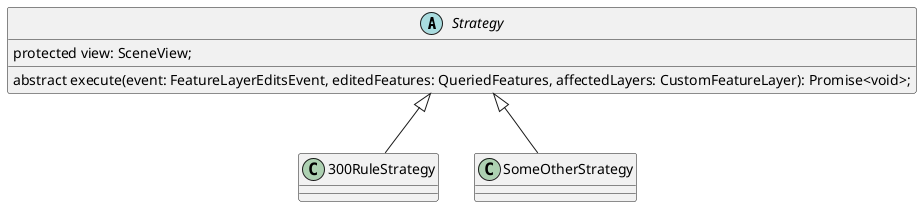 @startuml
abstract class Strategy {
  protected view: SceneView;

  abstract execute(event: FeatureLayerEditsEvent, editedFeatures: QueriedFeatures, affectedLayers: CustomFeatureLayer): Promise<void>;
}

class 300RuleStrategy extends Strategy {
}

class SomeOtherStrategy extends Strategy {
}

@enduml
